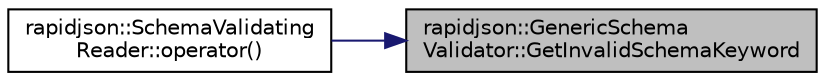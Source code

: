 digraph "rapidjson::GenericSchemaValidator::GetInvalidSchemaKeyword"
{
 // INTERACTIVE_SVG=YES
 // LATEX_PDF_SIZE
  edge [fontname="Helvetica",fontsize="10",labelfontname="Helvetica",labelfontsize="10"];
  node [fontname="Helvetica",fontsize="10",shape=record];
  rankdir="RL";
  Node118 [label="rapidjson::GenericSchema\lValidator::GetInvalidSchemaKeyword",height=0.2,width=0.4,color="black", fillcolor="grey75", style="filled", fontcolor="black",tooltip="Gets the keyword of invalid schema."];
  Node118 -> Node119 [dir="back",color="midnightblue",fontsize="10",style="solid",fontname="Helvetica"];
  Node119 [label="rapidjson::SchemaValidating\lReader::operator()",height=0.2,width=0.4,color="black", fillcolor="white", style="filled",URL="$classrapidjson_1_1_schema_validating_reader.html#adb09230cc40b8dc5ba607de14d37dc42",tooltip=" "];
}
